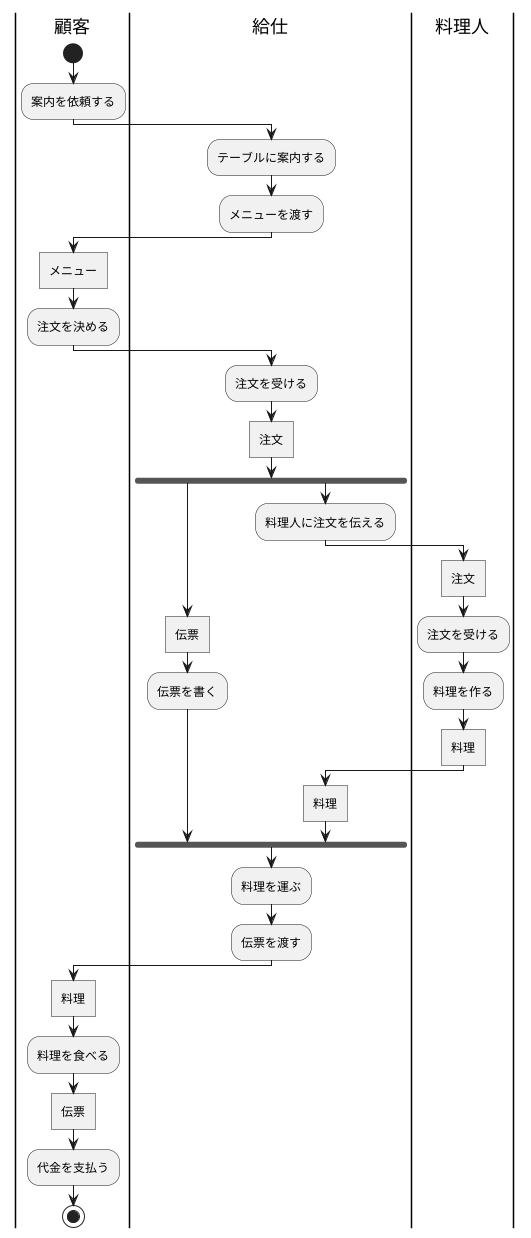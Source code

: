 @startuml レストラン
|顧客|
start
:案内を依頼する;
|給仕|
:テーブルに案内する;
:メニューを渡す;
|顧客|
:メニュー]
:注文を決める;
|給仕|
:注文を受ける;
:注文]
fork
    :伝票]
    :伝票を書く;
fork again
    :料理人に注文を伝える;
    |料理人|
    :注文]
    :注文を受ける;
    :料理を作る;
    :料理]
    |給仕|
    :料理]
end fork
|給仕|
:料理を運ぶ;
:伝票を渡す;
|顧客|
:料理]
:料理を食べる;
:伝票]
:代金を支払う;
stop
@enduml